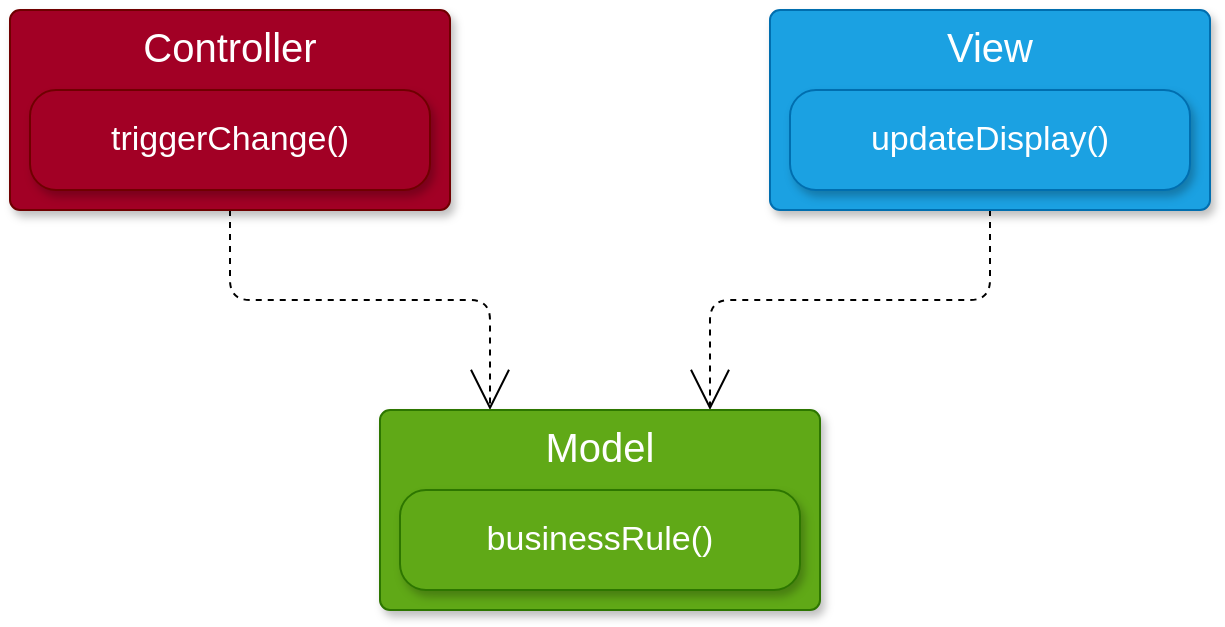 <mxfile>
    <diagram id="AHXXVdJQmu01ECKvLYOQ" name="Page-1">
        <mxGraphModel dx="613" dy="1266" grid="1" gridSize="10" guides="1" tooltips="1" connect="1" arrows="1" fold="1" page="1" pageScale="1" pageWidth="850" pageHeight="1100" math="0" shadow="0">
            <root>
                <mxCell id="0"/>
                <mxCell id="1" parent="0"/>
                <mxCell id="11" style="edgeStyle=orthogonalEdgeStyle;rounded=1;orthogonalLoop=1;jettySize=auto;html=1;exitX=0.5;exitY=1;exitDx=0;exitDy=0;entryX=0.25;entryY=0;entryDx=0;entryDy=0;dashed=1;endArrow=open;endFill=0;endSize=18;" parent="1" source="2" target="9" edge="1">
                    <mxGeometry relative="1" as="geometry"/>
                </mxCell>
                <mxCell id="2" value="Controller" style="rounded=1;whiteSpace=wrap;html=1;arcSize=5;verticalAlign=top;fontSize=20;fillColor=#a20025;strokeColor=#6F0000;fontColor=#ffffff;shadow=1;" parent="1" vertex="1">
                    <mxGeometry x="20" y="20" width="220" height="100" as="geometry"/>
                </mxCell>
                <mxCell id="5" value="triggerChange()" style="rounded=1;whiteSpace=wrap;html=1;arcSize=26;fontSize=17;fillColor=#a20025;strokeColor=#6F0000;fontColor=#ffffff;shadow=1;" parent="1" vertex="1">
                    <mxGeometry x="30" y="60" width="200" height="50" as="geometry"/>
                </mxCell>
                <mxCell id="13" style="edgeStyle=orthogonalEdgeStyle;rounded=1;orthogonalLoop=1;jettySize=auto;html=1;exitX=0.5;exitY=1;exitDx=0;exitDy=0;entryX=0.75;entryY=0;entryDx=0;entryDy=0;dashed=1;endArrow=open;endFill=0;endSize=18;" parent="1" source="7" target="9" edge="1">
                    <mxGeometry relative="1" as="geometry"/>
                </mxCell>
                <mxCell id="7" value="View" style="rounded=1;whiteSpace=wrap;html=1;arcSize=5;verticalAlign=top;fontSize=20;fillColor=#1ba1e2;strokeColor=#006EAF;fontColor=#ffffff;shadow=1;" parent="1" vertex="1">
                    <mxGeometry x="400" y="20" width="220" height="100" as="geometry"/>
                </mxCell>
                <mxCell id="8" value="updateDisplay()" style="rounded=1;whiteSpace=wrap;html=1;arcSize=26;fontSize=17;fillColor=#1ba1e2;strokeColor=#006EAF;fontColor=#ffffff;shadow=1;" parent="1" vertex="1">
                    <mxGeometry x="410" y="60" width="200" height="50" as="geometry"/>
                </mxCell>
                <mxCell id="9" value="Model" style="rounded=1;whiteSpace=wrap;html=1;arcSize=5;verticalAlign=top;fontSize=20;fillColor=#60a917;strokeColor=#2D7600;fontColor=#ffffff;shadow=1;" parent="1" vertex="1">
                    <mxGeometry x="205" y="220" width="220" height="100" as="geometry"/>
                </mxCell>
                <mxCell id="10" value="businessRule()" style="rounded=1;whiteSpace=wrap;html=1;arcSize=26;fontSize=17;fillColor=#60a917;strokeColor=#2D7600;fontColor=#ffffff;shadow=1;" parent="1" vertex="1">
                    <mxGeometry x="215" y="260" width="200" height="50" as="geometry"/>
                </mxCell>
            </root>
        </mxGraphModel>
    </diagram>
</mxfile>